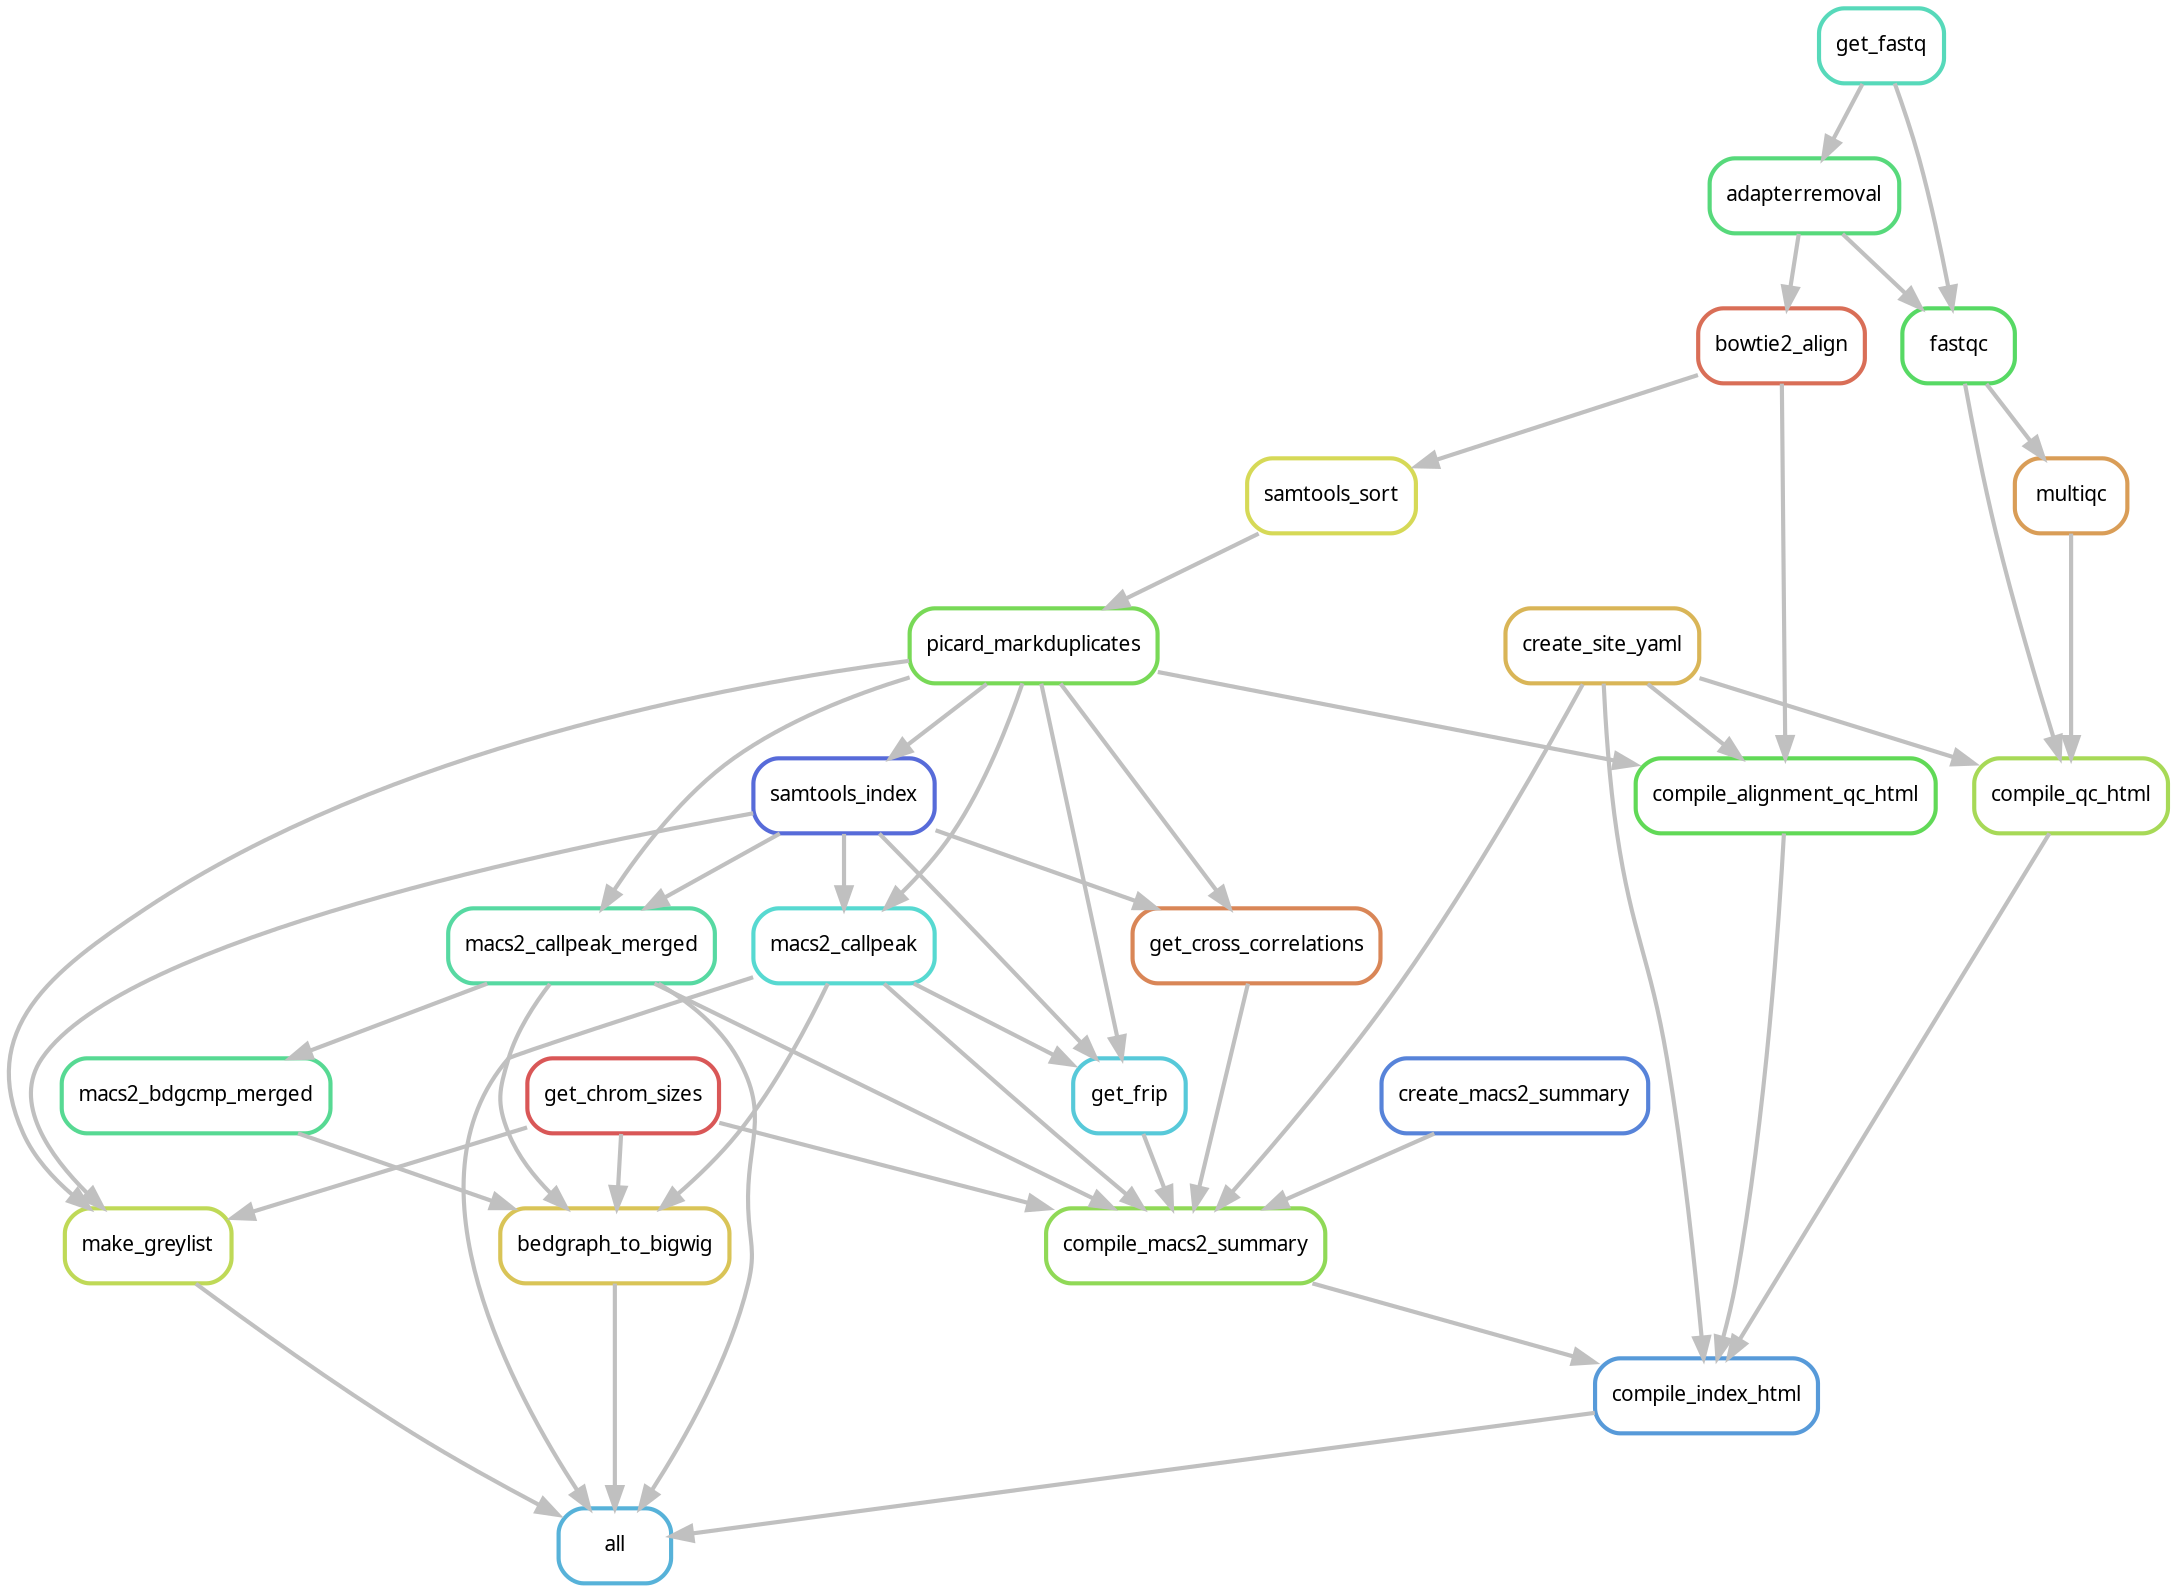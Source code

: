 digraph snakemake_dag {
    graph[bgcolor=white, margin=0];
    node[shape=box, style=rounded, fontname=sans,                 fontsize=10, penwidth=2];
    edge[penwidth=2, color=grey];
	0[label = "all", color = "0.55 0.6 0.85", style="rounded"];
	1[label = "macs2_callpeak", color = "0.49 0.6 0.85", style="rounded"];
	2[label = "picard_markduplicates", color = "0.29 0.6 0.85", style="rounded"];
	3[label = "samtools_sort", color = "0.17 0.6 0.85", style="rounded"];
	4[label = "bowtie2_align", color = "0.03 0.6 0.85", style="rounded"];
	5[label = "adapterremoval", color = "0.38 0.6 0.85", style="rounded"];
	6[label = "get_fastq", color = "0.46 0.6 0.85", style="rounded"];
	7[label = "samtools_index", color = "0.64 0.6 0.85", style="rounded"];
	8[label = "macs2_callpeak_merged", color = "0.43 0.6 0.85", style="rounded"];
	9[label = "make_greylist", color = "0.20 0.6 0.85", style="rounded"];
	10[label = "get_chrom_sizes", color = "0.00 0.6 0.85", style="rounded"];
	11[label = "bedgraph_to_bigwig", color = "0.14 0.6 0.85", style="rounded"];
	12[label = "macs2_bdgcmp_merged", color = "0.41 0.6 0.85", style="rounded"];
	13[label = "compile_index_html", color = "0.58 0.6 0.85", style="rounded"];
	14[label = "compile_macs2_summary", color = "0.26 0.6 0.85", style="rounded"];
	15[label = "create_macs2_summary", color = "0.61 0.6 0.85", style="rounded"];
	16[label = "get_cross_correlations", color = "0.06 0.6 0.85", style="rounded"];
	17[label = "get_frip", color = "0.52 0.6 0.85", style="rounded"];
	18[label = "create_site_yaml", color = "0.12 0.6 0.85", style="rounded"];
	19[label = "compile_qc_html", color = "0.23 0.6 0.85", style="rounded"];
	20[label = "fastqc", color = "0.35 0.6 0.85", style="rounded"];
	21[label = "multiqc", color = "0.09 0.6 0.85", style="rounded"];
	22[label = "compile_alignment_qc_html", color = "0.32 0.6 0.85", style="rounded"];
	1 -> 0
	11 -> 0
	13 -> 0
	9 -> 0
	8 -> 0
	7 -> 1
	2 -> 1
	3 -> 2
	4 -> 3
	5 -> 4
	6 -> 5
	2 -> 7
	7 -> 8
	2 -> 8
	7 -> 9
	2 -> 9
	10 -> 9
	1 -> 11
	10 -> 11
	12 -> 11
	8 -> 11
	8 -> 12
	19 -> 13
	22 -> 13
	14 -> 13
	18 -> 13
	1 -> 14
	17 -> 14
	10 -> 14
	15 -> 14
	16 -> 14
	8 -> 14
	18 -> 14
	7 -> 16
	2 -> 16
	7 -> 17
	2 -> 17
	1 -> 17
	20 -> 19
	21 -> 19
	18 -> 19
	6 -> 20
	5 -> 20
	20 -> 21
	2 -> 22
	4 -> 22
	18 -> 22
}            
